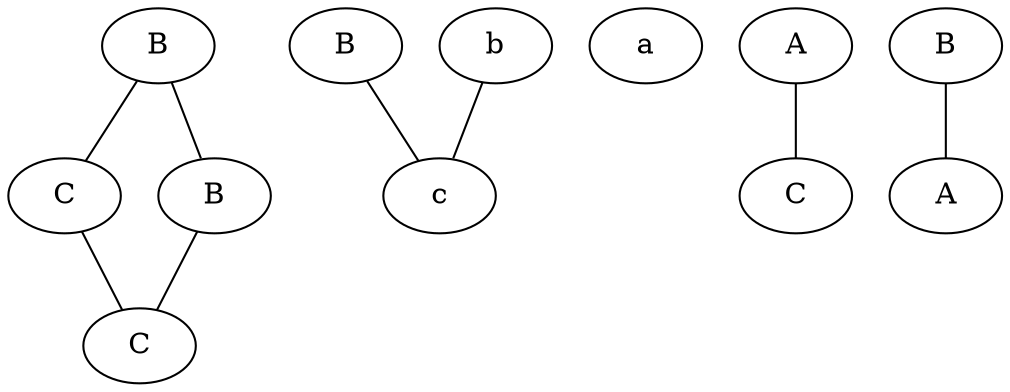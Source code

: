 strict graph G {
  1 [ label="B" ];
  2 [ label="C" ];
  3 [ label="B" ];
  4 [ label="C" ];
  7 [ label="B" ];
  5 [ label="a" ];
  8 [ label="b" ];
  6 [ label="c" ];
  0 [ label="A" ];
  10 [ label="C" ];
  9 [ label="B" ];
  11 [ label="A" ];
  1 -- 2;
  3 -- 4;
  1 -- 3;
  2 -- 4;
  7 -- 6;
  8 -- 6;
  0 -- 10;
  9 -- 11;
}
